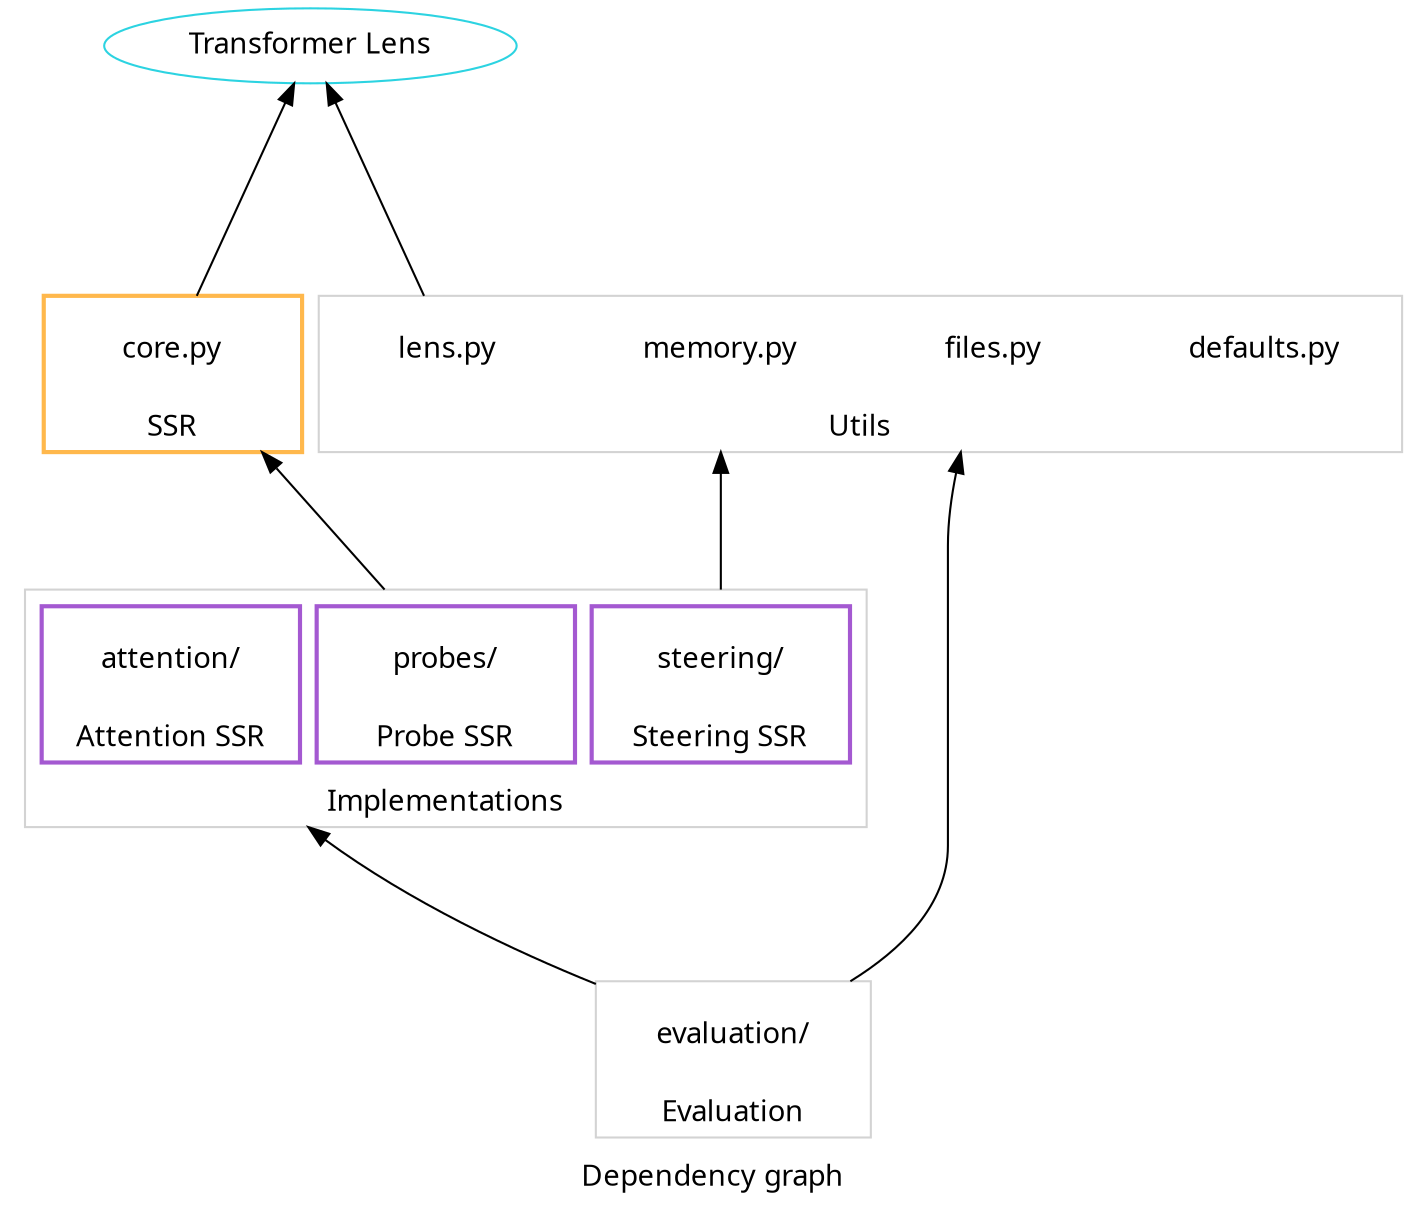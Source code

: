 digraph SystemDiagram {
    fontname="JetBrains Mono";
    label="Dependency graph";
    layout="dot";
    rankdir="BT";
    compound=true;
    node [style=filled; fillcolor=transparent; color=transparent; fontname="JetBrains Mono"; width=1.5];
    edge [minlen=3];
    ordering=in

      
    subgraph cluster_main {
        label="SSR";
        style="bold";
        color="#FFB84C";
        core [label="core.py"]; 
    }

    
    subgraph cluster_impl {
        label="Implementations"
        color="lightgrey";

        subgraph cluster_probe {
            label="Probe SSR";
            style="bold";
            color="#A459D1"
            ssr_probes [label="probes/"];
        }
        
        subgraph cluster_steering {
            label="Steering SSR";
            style="bold";
            color="#A459D1"
            ssr_steering [label="steering/"];
        }
        
        subgraph cluster_attention {
            label="Attention SSR";
            style="bold";
            color="#A459D1"
            ssr_attention [label="attention/"];
        }
    }

    subgraph cluster_utils {
            label="Utils";
            color="lightgrey";
            defaults [label="defaults.py"];
            memory [label="memory.py"];
            files [label="files.py"];
            lens [label="lens.py"];
        }
    
    subgraph cluster_eval {
        label="Evaluation";
        color="lightgrey";
        runner [label="evaluation/"];
    }

    tl [label="Transformer Lens", color="#2CD3E1"; shape=ellipse; width=2.75];

    core -> tl [ltail=cluster_main ]; 
    lens -> tl [ltail=cluster_utils];

    ssr_probes -> core [lhead=cluster_main; ltail=cluster_impl ];
    ssr_steering -> memory [lhead=cluster_utils; ltail=cluster_impl ];

    runner -> files [lhead=cluster_utils; ltail=cluster_eval];
    runner -> ssr_attention [lhead=cluster_impl; ltail=cluster_eval];
}